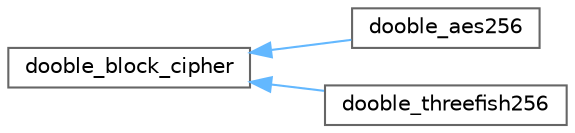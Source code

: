 digraph "Graphical Class Hierarchy"
{
 // LATEX_PDF_SIZE
  bgcolor="transparent";
  edge [fontname=Helvetica,fontsize=10,labelfontname=Helvetica,labelfontsize=10];
  node [fontname=Helvetica,fontsize=10,shape=box,height=0.2,width=0.4];
  rankdir="LR";
  Node0 [id="Node000000",label="dooble_block_cipher",height=0.2,width=0.4,color="grey40", fillcolor="white", style="filled",URL="$classdooble__block__cipher.html",tooltip=" "];
  Node0 -> Node1 [id="edge1_Node000000_Node000001",dir="back",color="steelblue1",style="solid",tooltip=" "];
  Node1 [id="Node000001",label="dooble_aes256",height=0.2,width=0.4,color="grey40", fillcolor="white", style="filled",URL="$classdooble__aes256.html",tooltip=" "];
  Node0 -> Node2 [id="edge2_Node000000_Node000002",dir="back",color="steelblue1",style="solid",tooltip=" "];
  Node2 [id="Node000002",label="dooble_threefish256",height=0.2,width=0.4,color="grey40", fillcolor="white", style="filled",URL="$classdooble__threefish256.html",tooltip=" "];
}

